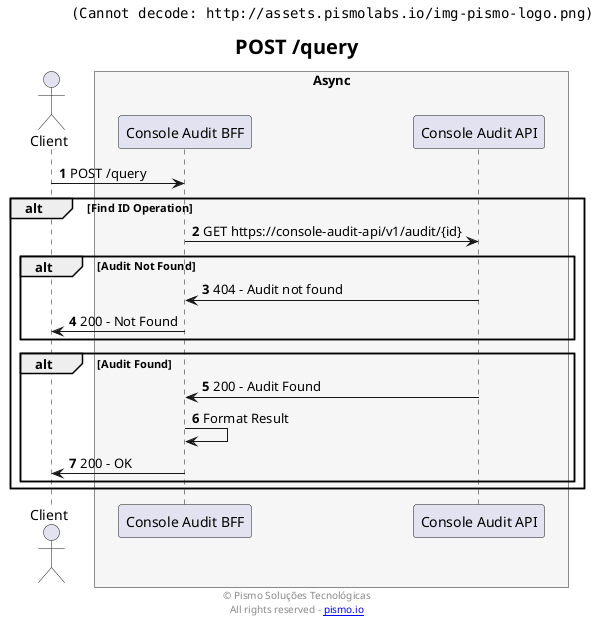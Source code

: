 @startuml
header <img src="http://assets.pismolabs.io/img-pismo-logo.png">
footer <U+00A9> Pismo Soluções Tecnológicas\nAll rights reserved - [[https://pismo.io pismo.io]]
title <size:20>POST /query</size>

skinparam ParticipantPadding 20
skinparam BoxPadding 10
autonumber

actor Client

box "Async" #f6f6f6
  participant "Console Audit BFF"
  participant "Console Audit API"
end box

Client -> "Console Audit BFF": POST /query

alt Find ID Operation
    "Console Audit BFF" -> "Console Audit API": GET https://console-audit-api/v1/audit/{id}
    alt Audit Not Found
        "Console Audit BFF" <-  "Console Audit API": 404 - Audit not found
        Client <- "Console Audit BFF": 200 - Not Found
    end
    alt Audit Found
        "Console Audit BFF" <- "Console Audit API": 200 - Audit Found
        "Console Audit BFF" -> "Console Audit BFF": Format Result
        Client <- "Console Audit BFF": 200 - OK
    end
end
@enduml
